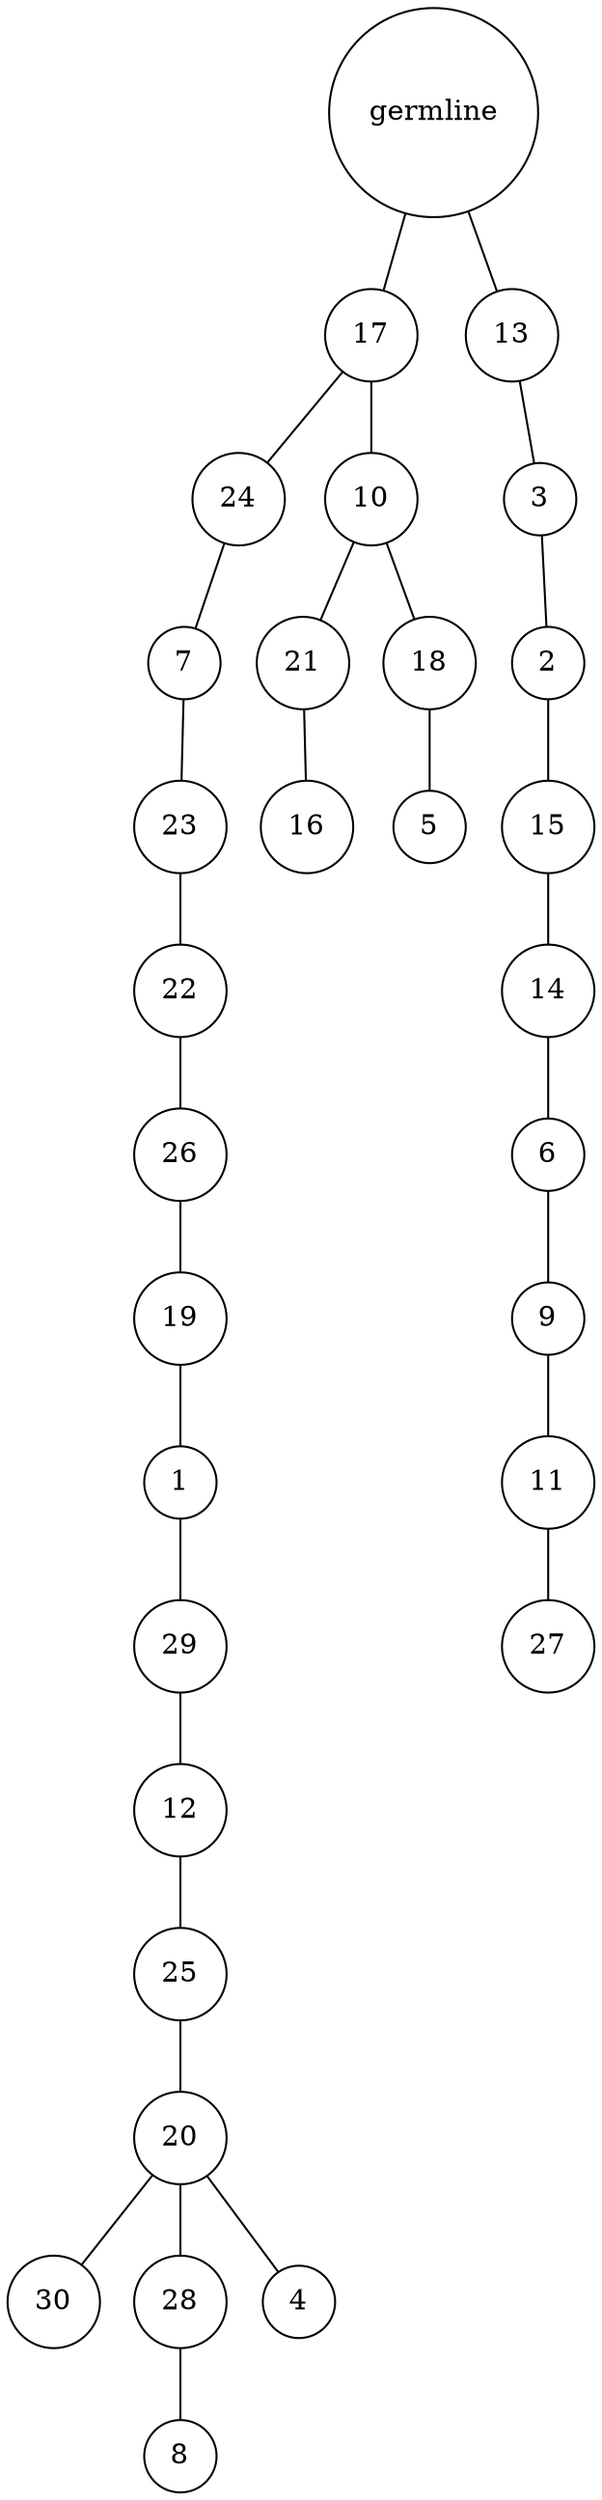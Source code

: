 graph {
	rankdir=UD;
	splines=line;
	node [shape=circle]
	"0x7f507a39e400" [label="germline"];
	"0x7f507a39e430" [label="17"];
	"0x7f507a39e400" -- "0x7f507a39e430" ;
	"0x7f507a39e460" [label="24"];
	"0x7f507a39e430" -- "0x7f507a39e460" ;
	"0x7f507a39e490" [label="7"];
	"0x7f507a39e460" -- "0x7f507a39e490" ;
	"0x7f507a39e4c0" [label="23"];
	"0x7f507a39e490" -- "0x7f507a39e4c0" ;
	"0x7f507a39e4f0" [label="22"];
	"0x7f507a39e4c0" -- "0x7f507a39e4f0" ;
	"0x7f507a39e520" [label="26"];
	"0x7f507a39e4f0" -- "0x7f507a39e520" ;
	"0x7f507a39e550" [label="19"];
	"0x7f507a39e520" -- "0x7f507a39e550" ;
	"0x7f507a39e580" [label="1"];
	"0x7f507a39e550" -- "0x7f507a39e580" ;
	"0x7f507a39e5b0" [label="29"];
	"0x7f507a39e580" -- "0x7f507a39e5b0" ;
	"0x7f507a39e5e0" [label="12"];
	"0x7f507a39e5b0" -- "0x7f507a39e5e0" ;
	"0x7f507a39e610" [label="25"];
	"0x7f507a39e5e0" -- "0x7f507a39e610" ;
	"0x7f507a39e640" [label="20"];
	"0x7f507a39e610" -- "0x7f507a39e640" ;
	"0x7f507a39e670" [label="30"];
	"0x7f507a39e640" -- "0x7f507a39e670" ;
	"0x7f507a39e6a0" [label="28"];
	"0x7f507a39e640" -- "0x7f507a39e6a0" ;
	"0x7f507a39e6d0" [label="8"];
	"0x7f507a39e6a0" -- "0x7f507a39e6d0" ;
	"0x7f507a39e700" [label="4"];
	"0x7f507a39e640" -- "0x7f507a39e700" ;
	"0x7f507a39e730" [label="10"];
	"0x7f507a39e430" -- "0x7f507a39e730" ;
	"0x7f507a39e760" [label="21"];
	"0x7f507a39e730" -- "0x7f507a39e760" ;
	"0x7f507a39e790" [label="16"];
	"0x7f507a39e760" -- "0x7f507a39e790" ;
	"0x7f507a39e7c0" [label="18"];
	"0x7f507a39e730" -- "0x7f507a39e7c0" ;
	"0x7f507a39e7f0" [label="5"];
	"0x7f507a39e7c0" -- "0x7f507a39e7f0" ;
	"0x7f507a39e820" [label="13"];
	"0x7f507a39e400" -- "0x7f507a39e820" ;
	"0x7f507a39e850" [label="3"];
	"0x7f507a39e820" -- "0x7f507a39e850" ;
	"0x7f507a39e880" [label="2"];
	"0x7f507a39e850" -- "0x7f507a39e880" ;
	"0x7f507a39e8b0" [label="15"];
	"0x7f507a39e880" -- "0x7f507a39e8b0" ;
	"0x7f507a39e8e0" [label="14"];
	"0x7f507a39e8b0" -- "0x7f507a39e8e0" ;
	"0x7f507a39e910" [label="6"];
	"0x7f507a39e8e0" -- "0x7f507a39e910" ;
	"0x7f507a39e940" [label="9"];
	"0x7f507a39e910" -- "0x7f507a39e940" ;
	"0x7f507a39e970" [label="11"];
	"0x7f507a39e940" -- "0x7f507a39e970" ;
	"0x7f507a39e9a0" [label="27"];
	"0x7f507a39e970" -- "0x7f507a39e9a0" ;
}
